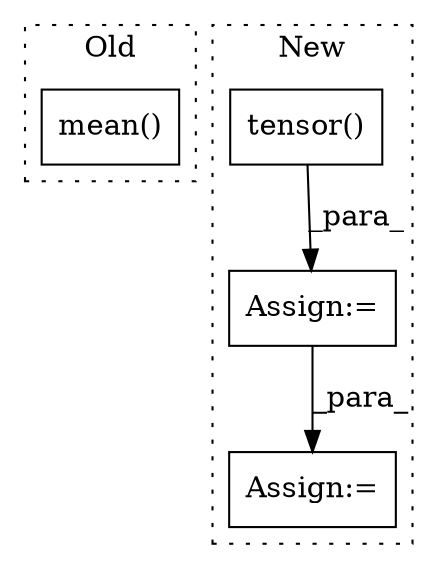 digraph G {
subgraph cluster0 {
1 [label="mean()" a="75" s="2101" l="17" shape="box"];
label = "Old";
style="dotted";
}
subgraph cluster1 {
2 [label="tensor()" a="75" s="1707,1726" l="13,1" shape="box"];
3 [label="Assign:=" a="68" s="2637" l="3" shape="box"];
4 [label="Assign:=" a="68" s="1704" l="3" shape="box"];
label = "New";
style="dotted";
}
2 -> 4 [label="_para_"];
4 -> 3 [label="_para_"];
}